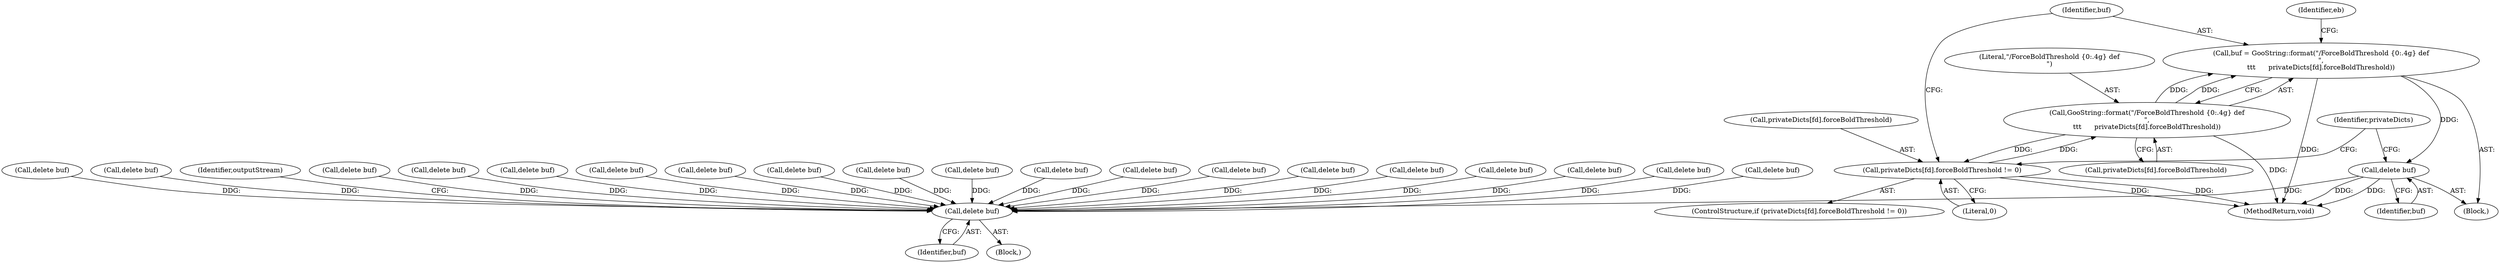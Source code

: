 digraph "0_poppler_da63c35549e8852a410946ab016a3f25ac701bdf@API" {
"1001087" [label="(Call,delete buf)"];
"1001074" [label="(Call,buf = GooString::format(\"/ForceBoldThreshold {0:.4g} def\n\",\n\t\t\t      privateDicts[fd].forceBoldThreshold))"];
"1001076" [label="(Call,GooString::format(\"/ForceBoldThreshold {0:.4g} def\n\",\n\t\t\t      privateDicts[fd].forceBoldThreshold))"];
"1001066" [label="(Call,privateDicts[fd].forceBoldThreshold != 0)"];
"1000355" [label="(Call,delete buf)"];
"1001088" [label="(Identifier,buf)"];
"1001078" [label="(Call,privateDicts[fd].forceBoldThreshold)"];
"1000762" [label="(Call,delete buf)"];
"1000842" [label="(Call,delete buf)"];
"1001073" [label="(Block,)"];
"1000658" [label="(Call,delete buf)"];
"1000912" [label="(Call,delete buf)"];
"1001085" [label="(Identifier,eb)"];
"1001075" [label="(Identifier,buf)"];
"1001072" [label="(Literal,0)"];
"1001077" [label="(Literal,\"/ForceBoldThreshold {0:.4g} def\n\")"];
"1000356" [label="(Identifier,buf)"];
"1000355" [label="(Call,delete buf)"];
"1000295" [label="(Block,)"];
"1001066" [label="(Call,privateDicts[fd].forceBoldThreshold != 0)"];
"1001135" [label="(Call,delete buf)"];
"1000529" [label="(Call,delete buf)"];
"1000497" [label="(Call,delete buf)"];
"1001111" [label="(Call,delete buf)"];
"1000814" [label="(Call,delete buf)"];
"1001065" [label="(ControlStructure,if (privateDicts[fd].forceBoldThreshold != 0))"];
"1001076" [label="(Call,GooString::format(\"/ForceBoldThreshold {0:.4g} def\n\",\n\t\t\t      privateDicts[fd].forceBoldThreshold))"];
"1001087" [label="(Call,delete buf)"];
"1000890" [label="(Call,delete buf)"];
"1001074" [label="(Call,buf = GooString::format(\"/ForceBoldThreshold {0:.4g} def\n\",\n\t\t\t      privateDicts[fd].forceBoldThreshold))"];
"1001093" [label="(Identifier,privateDicts)"];
"1001067" [label="(Call,privateDicts[fd].forceBoldThreshold)"];
"1000934" [label="(Call,delete buf)"];
"1000477" [label="(Call,delete buf)"];
"1000866" [label="(Call,delete buf)"];
"1000710" [label="(Call,delete buf)"];
"1000358" [label="(Identifier,outputStream)"];
"1000982" [label="(Call,delete buf)"];
"1001258" [label="(Call,delete buf)"];
"1000545" [label="(Call,delete buf)"];
"1001034" [label="(Call,delete buf)"];
"1001475" [label="(MethodReturn,void)"];
"1001063" [label="(Call,delete buf)"];
"1001087" -> "1001073"  [label="AST: "];
"1001087" -> "1001088"  [label="CFG: "];
"1001088" -> "1001087"  [label="AST: "];
"1001093" -> "1001087"  [label="CFG: "];
"1001087" -> "1001475"  [label="DDG: "];
"1001087" -> "1001475"  [label="DDG: "];
"1001087" -> "1000355"  [label="DDG: "];
"1001074" -> "1001087"  [label="DDG: "];
"1001074" -> "1001073"  [label="AST: "];
"1001074" -> "1001076"  [label="CFG: "];
"1001075" -> "1001074"  [label="AST: "];
"1001076" -> "1001074"  [label="AST: "];
"1001085" -> "1001074"  [label="CFG: "];
"1001074" -> "1001475"  [label="DDG: "];
"1001076" -> "1001074"  [label="DDG: "];
"1001076" -> "1001074"  [label="DDG: "];
"1001076" -> "1001078"  [label="CFG: "];
"1001077" -> "1001076"  [label="AST: "];
"1001078" -> "1001076"  [label="AST: "];
"1001076" -> "1001475"  [label="DDG: "];
"1001076" -> "1001066"  [label="DDG: "];
"1001066" -> "1001076"  [label="DDG: "];
"1001066" -> "1001065"  [label="AST: "];
"1001066" -> "1001072"  [label="CFG: "];
"1001067" -> "1001066"  [label="AST: "];
"1001072" -> "1001066"  [label="AST: "];
"1001075" -> "1001066"  [label="CFG: "];
"1001093" -> "1001066"  [label="CFG: "];
"1001066" -> "1001475"  [label="DDG: "];
"1001066" -> "1001475"  [label="DDG: "];
"1000355" -> "1000295"  [label="AST: "];
"1000355" -> "1000356"  [label="CFG: "];
"1000356" -> "1000355"  [label="AST: "];
"1000358" -> "1000355"  [label="CFG: "];
"1000934" -> "1000355"  [label="DDG: "];
"1000497" -> "1000355"  [label="DDG: "];
"1000545" -> "1000355"  [label="DDG: "];
"1001034" -> "1000355"  [label="DDG: "];
"1001063" -> "1000355"  [label="DDG: "];
"1001135" -> "1000355"  [label="DDG: "];
"1000658" -> "1000355"  [label="DDG: "];
"1001258" -> "1000355"  [label="DDG: "];
"1000477" -> "1000355"  [label="DDG: "];
"1000912" -> "1000355"  [label="DDG: "];
"1001111" -> "1000355"  [label="DDG: "];
"1000890" -> "1000355"  [label="DDG: "];
"1000866" -> "1000355"  [label="DDG: "];
"1000710" -> "1000355"  [label="DDG: "];
"1000842" -> "1000355"  [label="DDG: "];
"1000529" -> "1000355"  [label="DDG: "];
"1000814" -> "1000355"  [label="DDG: "];
"1000762" -> "1000355"  [label="DDG: "];
"1000982" -> "1000355"  [label="DDG: "];
}
